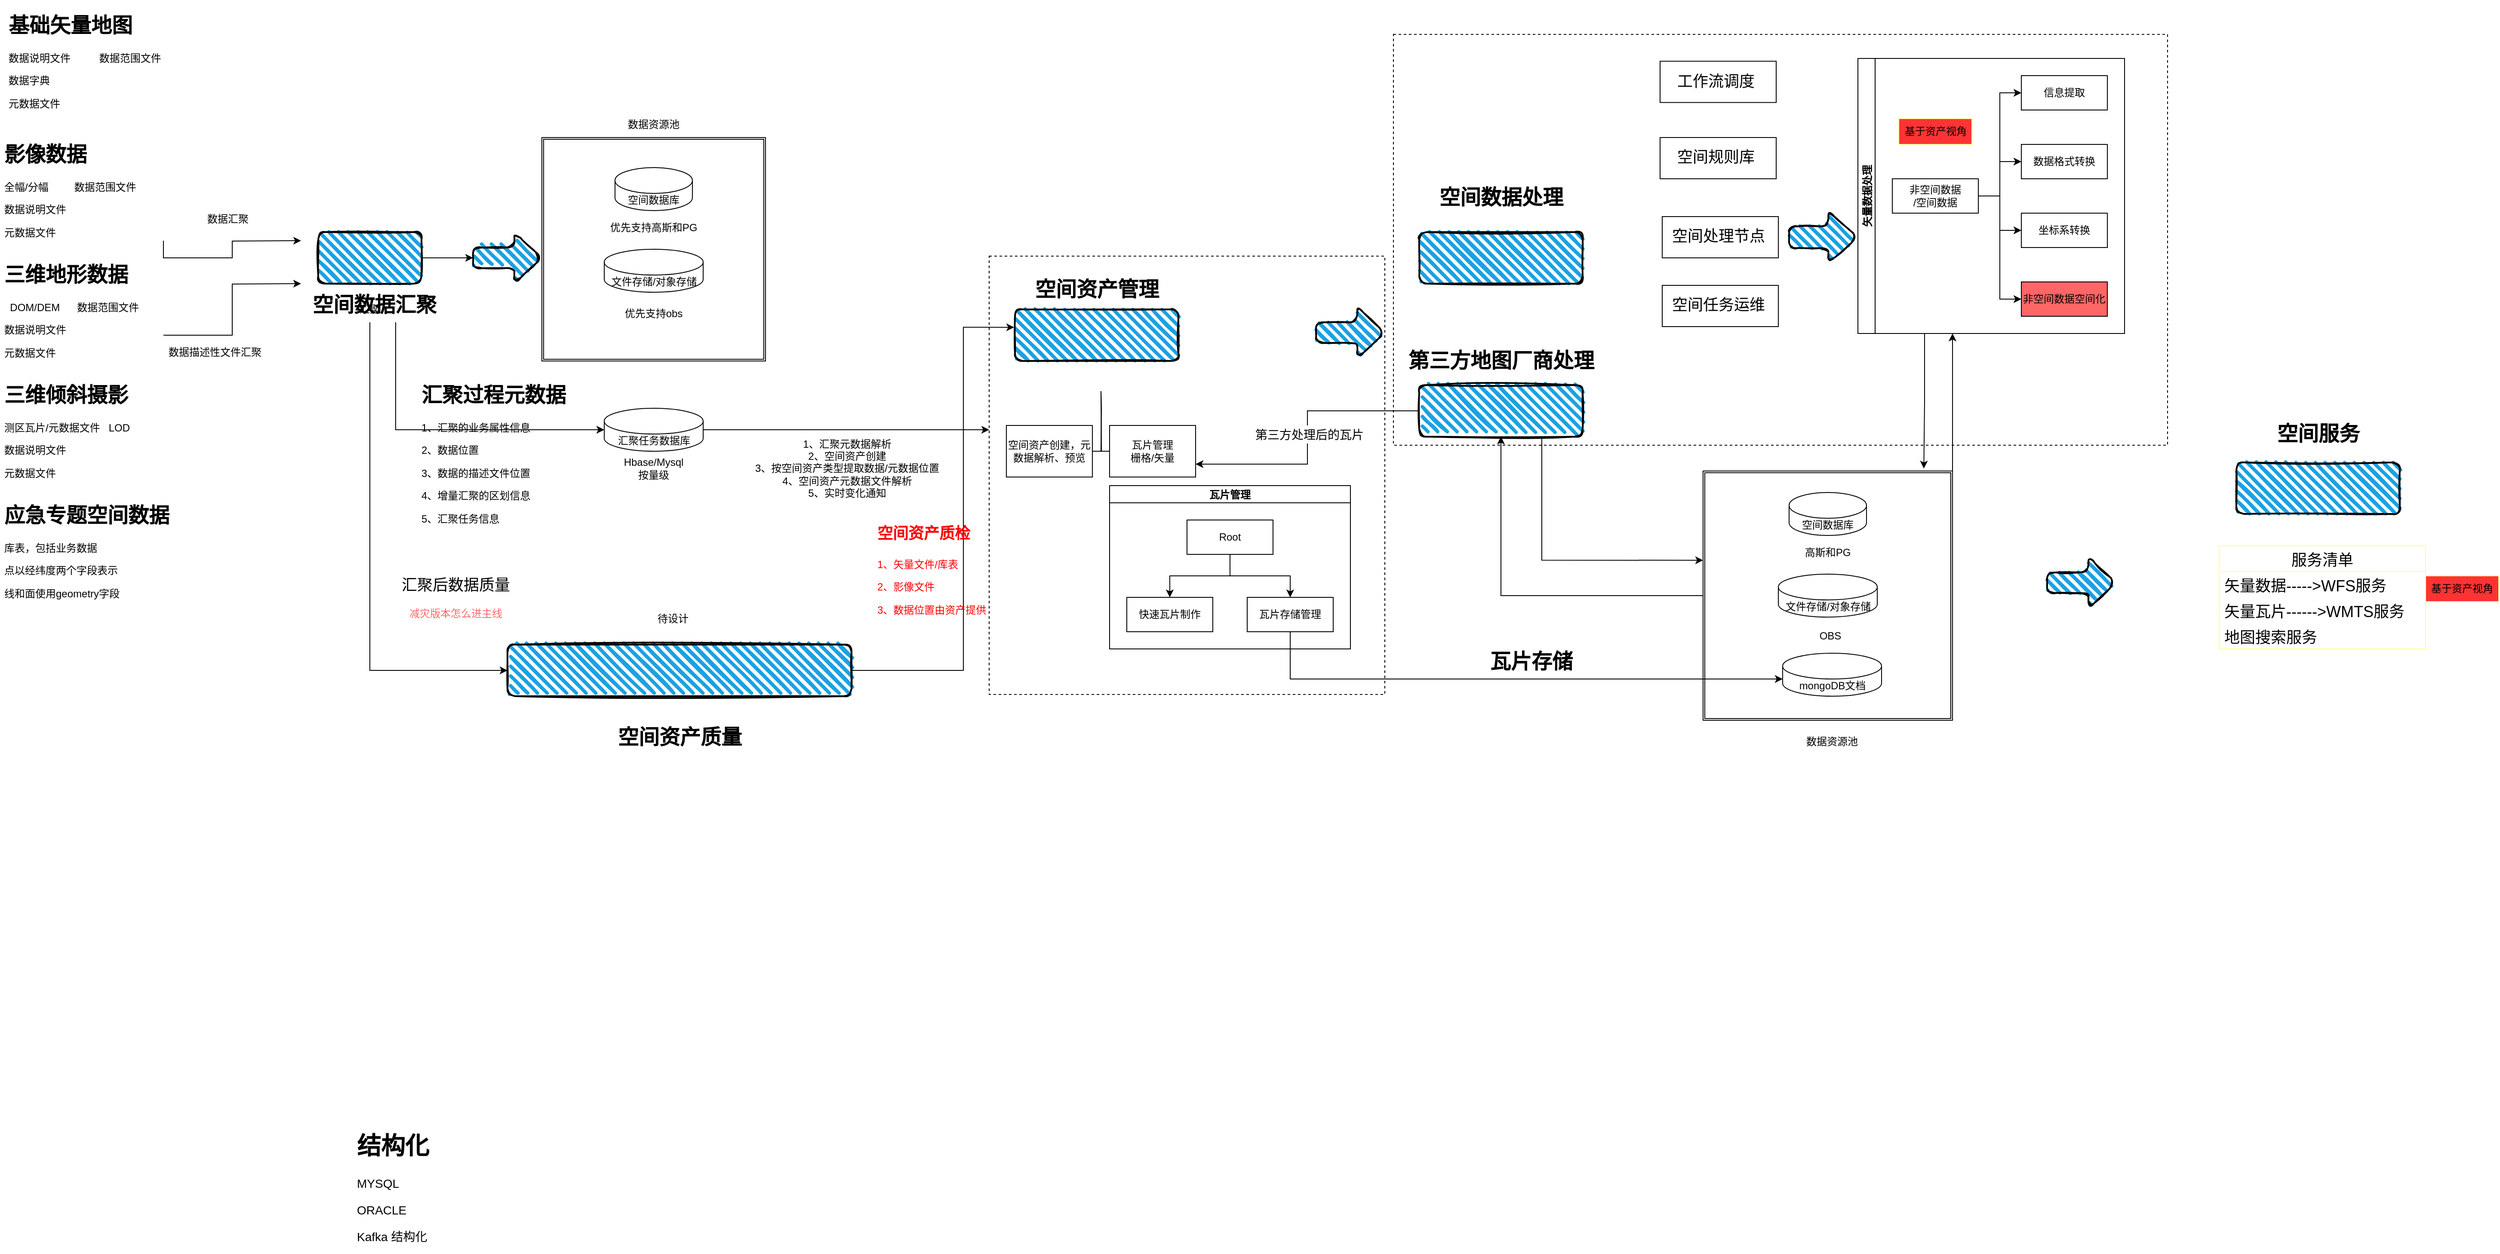 <mxfile version="17.4.3" type="github">
  <diagram name="Page-1" id="2a216829-ef6e-dabb-86c1-c78162f3ba2b">
    <mxGraphModel dx="1783" dy="-130" grid="1" gridSize="10" guides="1" tooltips="1" connect="1" arrows="1" fold="1" page="1" pageScale="1" pageWidth="850" pageHeight="1100" background="none" math="0" shadow="0">
      <root>
        <mxCell id="0" />
        <mxCell id="1" parent="0" />
        <mxCell id="PqrT7txZ_QQFGgLDtHlx-105" value="" style="verticalLabelPosition=bottom;verticalAlign=top;html=1;shape=mxgraph.basic.rect;fillColor2=none;strokeWidth=1;size=20;indent=5;dashed=1;fontSize=14;fontColor=#000000;fillColor=#FFFFFF;" vertex="1" parent="1">
          <mxGeometry x="1750" y="2092" width="900" height="478" as="geometry" />
        </mxCell>
        <mxCell id="PqrT7txZ_QQFGgLDtHlx-103" value="" style="verticalLabelPosition=bottom;verticalAlign=top;html=1;shape=mxgraph.basic.rect;fillColor2=none;strokeWidth=1;size=20;indent=5;fontSize=14;fontColor=#000000;fillColor=#FFFFFF;dashed=1;" vertex="1" parent="1">
          <mxGeometry x="1280" y="2350" width="460" height="510" as="geometry" />
        </mxCell>
        <mxCell id="PqrT7txZ_QQFGgLDtHlx-11" value="" style="shape=ext;double=1;whiteSpace=wrap;html=1;aspect=fixed;" vertex="1" parent="1">
          <mxGeometry x="760" y="2212" width="260" height="260" as="geometry" />
        </mxCell>
        <mxCell id="PqrT7txZ_QQFGgLDtHlx-2" value="空间数据库" style="shape=cylinder3;whiteSpace=wrap;html=1;boundedLbl=1;backgroundOutline=1;size=15;" vertex="1" parent="1">
          <mxGeometry x="845" y="2247" width="90" height="50" as="geometry" />
        </mxCell>
        <mxCell id="PqrT7txZ_QQFGgLDtHlx-3" value="&lt;h1&gt;基础矢量地图&lt;/h1&gt;&lt;p&gt;数据说明文件&amp;nbsp; &amp;nbsp; &amp;nbsp; &amp;nbsp; &amp;nbsp; 数据范围文件&lt;/p&gt;&lt;p&gt;数据字典&lt;/p&gt;&lt;p&gt;元数据文件&lt;/p&gt;&lt;p&gt;&lt;br&gt;&lt;/p&gt;" style="text;html=1;strokeColor=none;fillColor=none;spacing=5;spacingTop=-20;whiteSpace=wrap;overflow=hidden;rounded=0;" vertex="1" parent="1">
          <mxGeometry x="135" y="2062" width="190" height="120" as="geometry" />
        </mxCell>
        <mxCell id="PqrT7txZ_QQFGgLDtHlx-18" style="edgeStyle=orthogonalEdgeStyle;rounded=0;orthogonalLoop=1;jettySize=auto;html=1;exitX=1;exitY=1;exitDx=0;exitDy=0;" edge="1" parent="1" source="PqrT7txZ_QQFGgLDtHlx-4">
          <mxGeometry relative="1" as="geometry">
            <mxPoint x="480" y="2332" as="targetPoint" />
          </mxGeometry>
        </mxCell>
        <mxCell id="PqrT7txZ_QQFGgLDtHlx-4" value="&lt;h1&gt;影像数据&lt;/h1&gt;&lt;p&gt;全幅/分幅&amp;nbsp; &amp;nbsp; &amp;nbsp; &amp;nbsp; &amp;nbsp;数据范围文件&lt;/p&gt;&lt;p&gt;数据说明文件&lt;/p&gt;&lt;p&gt;元数据文件&lt;/p&gt;&lt;p&gt;&lt;br&gt;&lt;/p&gt;" style="text;html=1;strokeColor=none;fillColor=none;spacing=5;spacingTop=-20;whiteSpace=wrap;overflow=hidden;rounded=0;" vertex="1" parent="1">
          <mxGeometry x="130" y="2212" width="190" height="120" as="geometry" />
        </mxCell>
        <mxCell id="PqrT7txZ_QQFGgLDtHlx-19" style="edgeStyle=orthogonalEdgeStyle;rounded=0;orthogonalLoop=1;jettySize=auto;html=1;exitX=1;exitY=0.75;exitDx=0;exitDy=0;" edge="1" parent="1" source="PqrT7txZ_QQFGgLDtHlx-5">
          <mxGeometry relative="1" as="geometry">
            <mxPoint x="480" y="2382" as="targetPoint" />
          </mxGeometry>
        </mxCell>
        <mxCell id="PqrT7txZ_QQFGgLDtHlx-5" value="&lt;h1&gt;三维地形数据&lt;/h1&gt;&lt;p&gt;&amp;nbsp; DOM/DEM&amp;nbsp; &amp;nbsp; &amp;nbsp; 数据范围文件&lt;/p&gt;&lt;p&gt;数据说明文件&lt;/p&gt;&lt;p&gt;元数据文件&lt;/p&gt;&lt;p&gt;&lt;br&gt;&lt;/p&gt;" style="text;html=1;strokeColor=none;fillColor=none;spacing=5;spacingTop=-20;whiteSpace=wrap;overflow=hidden;rounded=0;" vertex="1" parent="1">
          <mxGeometry x="130" y="2352" width="190" height="120" as="geometry" />
        </mxCell>
        <mxCell id="PqrT7txZ_QQFGgLDtHlx-6" value="&lt;h1&gt;三维倾斜摄影&lt;/h1&gt;&lt;p&gt;测区瓦片/元数据文件&amp;nbsp; &amp;nbsp;LOD&lt;/p&gt;&lt;p&gt;数据说明文件&lt;/p&gt;&lt;p&gt;元数据文件&lt;/p&gt;&lt;p&gt;&lt;br&gt;&lt;/p&gt;" style="text;html=1;strokeColor=none;fillColor=none;spacing=5;spacingTop=-20;whiteSpace=wrap;overflow=hidden;rounded=0;" vertex="1" parent="1">
          <mxGeometry x="130" y="2492" width="190" height="120" as="geometry" />
        </mxCell>
        <mxCell id="PqrT7txZ_QQFGgLDtHlx-7" value="&lt;h1&gt;应急专题空间数据&lt;/h1&gt;&lt;p&gt;库表，包括业务数据&lt;/p&gt;&lt;p&gt;点以经纬度两个字段表示&lt;/p&gt;&lt;p&gt;线和面使用geometry字段&lt;/p&gt;&lt;p&gt;&lt;br&gt;&lt;/p&gt;&lt;p&gt;&lt;br&gt;&lt;/p&gt;" style="text;html=1;strokeColor=none;fillColor=none;spacing=5;spacingTop=-20;whiteSpace=wrap;overflow=hidden;rounded=0;" vertex="1" parent="1">
          <mxGeometry x="130" y="2632" width="240" height="120" as="geometry" />
        </mxCell>
        <mxCell id="PqrT7txZ_QQFGgLDtHlx-15" value="" style="edgeStyle=orthogonalEdgeStyle;rounded=0;orthogonalLoop=1;jettySize=auto;html=1;" edge="1" parent="1" source="PqrT7txZ_QQFGgLDtHlx-8" target="PqrT7txZ_QQFGgLDtHlx-14">
          <mxGeometry relative="1" as="geometry" />
        </mxCell>
        <mxCell id="PqrT7txZ_QQFGgLDtHlx-8" value="" style="rounded=1;whiteSpace=wrap;html=1;strokeWidth=2;fillWeight=4;hachureGap=8;hachureAngle=45;fillColor=#1ba1e2;sketch=1;" vertex="1" parent="1">
          <mxGeometry x="500" y="2322" width="120" height="60" as="geometry" />
        </mxCell>
        <mxCell id="PqrT7txZ_QQFGgLDtHlx-20" style="edgeStyle=orthogonalEdgeStyle;rounded=0;orthogonalLoop=1;jettySize=auto;html=1;exitX=0.75;exitY=1;exitDx=0;exitDy=0;entryX=0;entryY=0.5;entryDx=0;entryDy=0;entryPerimeter=0;" edge="1" parent="1" source="PqrT7txZ_QQFGgLDtHlx-9" target="PqrT7txZ_QQFGgLDtHlx-17">
          <mxGeometry relative="1" as="geometry">
            <mxPoint x="770" y="2622" as="targetPoint" />
          </mxGeometry>
        </mxCell>
        <mxCell id="PqrT7txZ_QQFGgLDtHlx-35" style="edgeStyle=orthogonalEdgeStyle;rounded=0;orthogonalLoop=1;jettySize=auto;html=1;exitX=0.5;exitY=1;exitDx=0;exitDy=0;entryX=0;entryY=0.5;entryDx=0;entryDy=0;" edge="1" parent="1" source="PqrT7txZ_QQFGgLDtHlx-9" target="PqrT7txZ_QQFGgLDtHlx-33">
          <mxGeometry relative="1" as="geometry" />
        </mxCell>
        <mxCell id="PqrT7txZ_QQFGgLDtHlx-9" value="汇聚" style="text;html=1;strokeColor=none;fillColor=none;align=center;verticalAlign=middle;whiteSpace=wrap;rounded=0;" vertex="1" parent="1">
          <mxGeometry x="500" y="2397" width="120" height="30" as="geometry" />
        </mxCell>
        <mxCell id="PqrT7txZ_QQFGgLDtHlx-12" value="文件存储/对象存储" style="shape=cylinder3;whiteSpace=wrap;html=1;boundedLbl=1;backgroundOutline=1;size=15;" vertex="1" parent="1">
          <mxGeometry x="832.5" y="2342" width="115" height="50" as="geometry" />
        </mxCell>
        <mxCell id="PqrT7txZ_QQFGgLDtHlx-13" value="数据资源池" style="text;html=1;strokeColor=none;fillColor=none;align=center;verticalAlign=middle;whiteSpace=wrap;rounded=0;" vertex="1" parent="1">
          <mxGeometry x="850" y="2182" width="80" height="30" as="geometry" />
        </mxCell>
        <mxCell id="PqrT7txZ_QQFGgLDtHlx-14" value="" style="shape=singleArrow;whiteSpace=wrap;html=1;arrowWidth=0.4;arrowSize=0.4;fillColor=#1ba1e2;rounded=1;strokeWidth=2;fillWeight=4;hachureGap=8;hachureAngle=45;sketch=1;" vertex="1" parent="1">
          <mxGeometry x="680" y="2322" width="80" height="60" as="geometry" />
        </mxCell>
        <mxCell id="PqrT7txZ_QQFGgLDtHlx-45" style="edgeStyle=orthogonalEdgeStyle;rounded=0;orthogonalLoop=1;jettySize=auto;html=1;exitX=1;exitY=0.5;exitDx=0;exitDy=0;exitPerimeter=0;" edge="1" parent="1" source="PqrT7txZ_QQFGgLDtHlx-17">
          <mxGeometry relative="1" as="geometry">
            <mxPoint x="1280" y="2552" as="targetPoint" />
          </mxGeometry>
        </mxCell>
        <mxCell id="PqrT7txZ_QQFGgLDtHlx-17" value="汇聚任务数据库" style="shape=cylinder3;whiteSpace=wrap;html=1;boundedLbl=1;backgroundOutline=1;size=15;" vertex="1" parent="1">
          <mxGeometry x="832.5" y="2527" width="115" height="50" as="geometry" />
        </mxCell>
        <mxCell id="PqrT7txZ_QQFGgLDtHlx-21" value="数据汇聚" style="text;html=1;strokeColor=none;fillColor=none;align=center;verticalAlign=middle;whiteSpace=wrap;rounded=0;" vertex="1" parent="1">
          <mxGeometry x="365" y="2292" width="60" height="30" as="geometry" />
        </mxCell>
        <mxCell id="PqrT7txZ_QQFGgLDtHlx-22" value="数据描述性文件汇聚" style="text;html=1;strokeColor=none;fillColor=none;align=center;verticalAlign=middle;whiteSpace=wrap;rounded=0;" vertex="1" parent="1">
          <mxGeometry x="320" y="2452" width="120" height="20" as="geometry" />
        </mxCell>
        <mxCell id="PqrT7txZ_QQFGgLDtHlx-23" value="&lt;h1&gt;汇聚过程元数据&lt;/h1&gt;&lt;p&gt;1、汇聚的业务属性信息&lt;/p&gt;&lt;p&gt;2、数据位置&lt;/p&gt;&lt;p&gt;3、数据的描述文件位置&lt;/p&gt;&lt;p&gt;4、增量汇聚的区划信息&lt;/p&gt;&lt;p&gt;5、汇聚任务信息&lt;/p&gt;" style="text;html=1;strokeColor=none;fillColor=none;spacing=5;spacingTop=-20;whiteSpace=wrap;overflow=hidden;rounded=0;" vertex="1" parent="1">
          <mxGeometry x="615" y="2492" width="185" height="170" as="geometry" />
        </mxCell>
        <mxCell id="PqrT7txZ_QQFGgLDtHlx-24" value="Hbase/Mysql&lt;br&gt;按量级" style="text;html=1;strokeColor=none;fillColor=none;align=center;verticalAlign=middle;whiteSpace=wrap;rounded=0;" vertex="1" parent="1">
          <mxGeometry x="850" y="2577" width="80" height="40" as="geometry" />
        </mxCell>
        <mxCell id="PqrT7txZ_QQFGgLDtHlx-25" value="优先支持高斯和PG" style="text;html=1;strokeColor=none;fillColor=none;align=center;verticalAlign=middle;whiteSpace=wrap;rounded=0;" vertex="1" parent="1">
          <mxGeometry x="830" y="2302" width="120" height="30" as="geometry" />
        </mxCell>
        <mxCell id="PqrT7txZ_QQFGgLDtHlx-26" value="优先支持obs" style="text;html=1;strokeColor=none;fillColor=none;align=center;verticalAlign=middle;whiteSpace=wrap;rounded=0;" vertex="1" parent="1">
          <mxGeometry x="850" y="2402" width="80" height="30" as="geometry" />
        </mxCell>
        <mxCell id="PqrT7txZ_QQFGgLDtHlx-91" style="edgeStyle=orthogonalEdgeStyle;rounded=0;orthogonalLoop=1;jettySize=auto;html=1;exitX=0.25;exitY=1;exitDx=0;exitDy=0;entryX=0.885;entryY=-0.01;entryDx=0;entryDy=0;entryPerimeter=0;fontSize=18;fontColor=#FF6666;" edge="1" parent="1" source="PqrT7txZ_QQFGgLDtHlx-27" target="PqrT7txZ_QQFGgLDtHlx-53">
          <mxGeometry relative="1" as="geometry" />
        </mxCell>
        <mxCell id="PqrT7txZ_QQFGgLDtHlx-27" value="矢量数据处理" style="swimlane;startSize=20;horizontal=0;childLayout=treeLayout;horizontalTree=1;resizable=0;containerType=tree;" vertex="1" parent="1">
          <mxGeometry x="2290" y="2120" width="310" height="320" as="geometry" />
        </mxCell>
        <mxCell id="PqrT7txZ_QQFGgLDtHlx-28" value="非空间数据&lt;br&gt;/空间数据" style="whiteSpace=wrap;html=1;" vertex="1" parent="PqrT7txZ_QQFGgLDtHlx-27">
          <mxGeometry x="40" y="140" width="100" height="40" as="geometry" />
        </mxCell>
        <mxCell id="PqrT7txZ_QQFGgLDtHlx-29" value="信息提取" style="whiteSpace=wrap;html=1;" vertex="1" parent="PqrT7txZ_QQFGgLDtHlx-27">
          <mxGeometry x="190" y="20" width="100" height="40" as="geometry" />
        </mxCell>
        <mxCell id="PqrT7txZ_QQFGgLDtHlx-30" value="" style="edgeStyle=elbowEdgeStyle;elbow=horizontal;html=1;rounded=0;" edge="1" parent="PqrT7txZ_QQFGgLDtHlx-27" source="PqrT7txZ_QQFGgLDtHlx-28" target="PqrT7txZ_QQFGgLDtHlx-29">
          <mxGeometry relative="1" as="geometry" />
        </mxCell>
        <mxCell id="PqrT7txZ_QQFGgLDtHlx-31" value="数据格式转换" style="whiteSpace=wrap;html=1;" vertex="1" parent="PqrT7txZ_QQFGgLDtHlx-27">
          <mxGeometry x="190" y="100" width="100" height="40" as="geometry" />
        </mxCell>
        <mxCell id="PqrT7txZ_QQFGgLDtHlx-32" value="" style="edgeStyle=elbowEdgeStyle;elbow=horizontal;html=1;rounded=0;" edge="1" parent="PqrT7txZ_QQFGgLDtHlx-27" source="PqrT7txZ_QQFGgLDtHlx-28" target="PqrT7txZ_QQFGgLDtHlx-31">
          <mxGeometry relative="1" as="geometry" />
        </mxCell>
        <mxCell id="PqrT7txZ_QQFGgLDtHlx-61" value="" style="edgeStyle=elbowEdgeStyle;elbow=horizontal;html=1;rounded=0;" edge="1" target="PqrT7txZ_QQFGgLDtHlx-62" source="PqrT7txZ_QQFGgLDtHlx-28" parent="PqrT7txZ_QQFGgLDtHlx-27">
          <mxGeometry relative="1" as="geometry">
            <mxPoint x="2050" y="2302" as="sourcePoint" />
          </mxGeometry>
        </mxCell>
        <mxCell id="PqrT7txZ_QQFGgLDtHlx-62" value="非空间数据空间化" style="whiteSpace=wrap;html=1;fillColor=#FF6666;" vertex="1" parent="PqrT7txZ_QQFGgLDtHlx-27">
          <mxGeometry x="190" y="260" width="100" height="40" as="geometry" />
        </mxCell>
        <mxCell id="PqrT7txZ_QQFGgLDtHlx-63" value="" style="edgeStyle=elbowEdgeStyle;elbow=horizontal;html=1;rounded=0;" edge="1" target="PqrT7txZ_QQFGgLDtHlx-64" source="PqrT7txZ_QQFGgLDtHlx-28" parent="PqrT7txZ_QQFGgLDtHlx-27">
          <mxGeometry relative="1" as="geometry">
            <mxPoint x="2050" y="2382" as="sourcePoint" />
          </mxGeometry>
        </mxCell>
        <mxCell id="PqrT7txZ_QQFGgLDtHlx-64" value="坐标系转换" style="whiteSpace=wrap;html=1;" vertex="1" parent="PqrT7txZ_QQFGgLDtHlx-27">
          <mxGeometry x="190" y="180" width="100" height="40" as="geometry" />
        </mxCell>
        <mxCell id="PqrT7txZ_QQFGgLDtHlx-70" value="基于资产视角" style="text;html=1;strokeColor=#FFFF99;fillColor=#FF3333;align=center;verticalAlign=middle;whiteSpace=wrap;rounded=0;" vertex="1" parent="PqrT7txZ_QQFGgLDtHlx-27">
          <mxGeometry x="47.5" y="70" width="85" height="30" as="geometry" />
        </mxCell>
        <mxCell id="PqrT7txZ_QQFGgLDtHlx-71" style="edgeStyle=orthogonalEdgeStyle;rounded=0;orthogonalLoop=1;jettySize=auto;html=1;entryX=-0.005;entryY=0.347;entryDx=0;entryDy=0;entryPerimeter=0;" edge="1" parent="1" source="PqrT7txZ_QQFGgLDtHlx-33" target="PqrT7txZ_QQFGgLDtHlx-39">
          <mxGeometry relative="1" as="geometry">
            <mxPoint x="1260" y="2600" as="targetPoint" />
            <Array as="points">
              <mxPoint x="1250" y="2832" />
              <mxPoint x="1250" y="2433" />
            </Array>
          </mxGeometry>
        </mxCell>
        <mxCell id="PqrT7txZ_QQFGgLDtHlx-33" value="" style="rounded=1;whiteSpace=wrap;html=1;strokeWidth=2;fillWeight=4;hachureGap=8;hachureAngle=45;fillColor=#1ba1e2;sketch=1;" vertex="1" parent="1">
          <mxGeometry x="720" y="2802" width="400" height="60" as="geometry" />
        </mxCell>
        <mxCell id="PqrT7txZ_QQFGgLDtHlx-34" value="待设计" style="text;html=1;strokeColor=none;fillColor=none;align=center;verticalAlign=middle;whiteSpace=wrap;rounded=0;" vertex="1" parent="1">
          <mxGeometry x="855" y="2752" width="115" height="40" as="geometry" />
        </mxCell>
        <mxCell id="PqrT7txZ_QQFGgLDtHlx-36" value="&lt;font style=&quot;font-size: 18px&quot;&gt;汇聚后数据质量&lt;/font&gt;&lt;br&gt;&lt;br&gt;&lt;font color=&quot;#ff6666&quot;&gt;减灾版本怎么进主线&lt;/font&gt;" style="text;html=1;strokeColor=none;fillColor=none;align=center;verticalAlign=middle;whiteSpace=wrap;rounded=0;" vertex="1" parent="1">
          <mxGeometry x="580" y="2735" width="160" height="25" as="geometry" />
        </mxCell>
        <mxCell id="PqrT7txZ_QQFGgLDtHlx-37" value="空间资产质量" style="text;strokeColor=none;fillColor=none;html=1;fontSize=24;fontStyle=1;verticalAlign=middle;align=center;" vertex="1" parent="1">
          <mxGeometry x="870" y="2890" width="100" height="40" as="geometry" />
        </mxCell>
        <mxCell id="PqrT7txZ_QQFGgLDtHlx-38" value="空间数据汇聚" style="text;strokeColor=none;fillColor=none;html=1;fontSize=24;fontStyle=1;verticalAlign=middle;align=center;" vertex="1" parent="1">
          <mxGeometry x="515" y="2387" width="100" height="40" as="geometry" />
        </mxCell>
        <mxCell id="PqrT7txZ_QQFGgLDtHlx-39" value="" style="rounded=1;whiteSpace=wrap;html=1;strokeWidth=2;fillWeight=4;hachureGap=8;hachureAngle=45;fillColor=#1ba1e2;sketch=1;" vertex="1" parent="1">
          <mxGeometry x="1310" y="2412" width="190" height="60" as="geometry" />
        </mxCell>
        <mxCell id="PqrT7txZ_QQFGgLDtHlx-40" value="空间资产管理" style="text;strokeColor=none;fillColor=none;html=1;fontSize=24;fontStyle=1;verticalAlign=middle;align=center;" vertex="1" parent="1">
          <mxGeometry x="1355" y="2369" width="100" height="40" as="geometry" />
        </mxCell>
        <mxCell id="PqrT7txZ_QQFGgLDtHlx-41" value="" style="edgeStyle=orthogonalEdgeStyle;startArrow=none;endArrow=none;rounded=0;targetPortConstraint=eastwest;sourcePortConstraint=northsouth;" edge="1" target="PqrT7txZ_QQFGgLDtHlx-43" parent="1">
          <mxGeometry relative="1" as="geometry">
            <mxPoint x="1410" y="2507" as="sourcePoint" />
          </mxGeometry>
        </mxCell>
        <mxCell id="PqrT7txZ_QQFGgLDtHlx-42" value="" style="edgeStyle=orthogonalEdgeStyle;startArrow=none;endArrow=none;rounded=0;targetPortConstraint=eastwest;sourcePortConstraint=northsouth;" edge="1" target="PqrT7txZ_QQFGgLDtHlx-44" parent="1">
          <mxGeometry relative="1" as="geometry">
            <mxPoint x="1410" y="2507" as="sourcePoint" />
          </mxGeometry>
        </mxCell>
        <mxCell id="PqrT7txZ_QQFGgLDtHlx-43" value="空间资产创建，元数据解析、预览" style="whiteSpace=wrap;html=1;align=center;verticalAlign=middle;treeFolding=1;treeMoving=1;" vertex="1" parent="1">
          <mxGeometry x="1300" y="2547" width="100" height="60" as="geometry" />
        </mxCell>
        <mxCell id="PqrT7txZ_QQFGgLDtHlx-44" value="瓦片管理&lt;br&gt;栅格/矢量" style="whiteSpace=wrap;html=1;align=center;verticalAlign=middle;treeFolding=1;treeMoving=1;" vertex="1" parent="1">
          <mxGeometry x="1420" y="2547" width="100" height="60" as="geometry" />
        </mxCell>
        <mxCell id="PqrT7txZ_QQFGgLDtHlx-46" value="1、汇聚元数据解析&lt;br&gt;2、空间资产创建&lt;br&gt;3、按空间资产类型提取数据/元数据位置&lt;br&gt;4、空间资产元数据文件解析&lt;br&gt;5、实时变化通知" style="text;html=1;strokeColor=none;fillColor=none;align=center;verticalAlign=middle;whiteSpace=wrap;rounded=0;" vertex="1" parent="1">
          <mxGeometry x="980" y="2553.5" width="270" height="86.5" as="geometry" />
        </mxCell>
        <mxCell id="PqrT7txZ_QQFGgLDtHlx-47" value="瓦片管理" style="swimlane;startSize=20;horizontal=1;childLayout=treeLayout;horizontalTree=0;resizable=0;containerType=tree;" vertex="1" parent="1">
          <mxGeometry x="1420" y="2617" width="280" height="190" as="geometry" />
        </mxCell>
        <mxCell id="PqrT7txZ_QQFGgLDtHlx-48" value="Root" style="whiteSpace=wrap;html=1;" vertex="1" parent="PqrT7txZ_QQFGgLDtHlx-47">
          <mxGeometry x="90" y="40" width="100" height="40" as="geometry" />
        </mxCell>
        <mxCell id="PqrT7txZ_QQFGgLDtHlx-49" value="快速瓦片制作" style="whiteSpace=wrap;html=1;" vertex="1" parent="PqrT7txZ_QQFGgLDtHlx-47">
          <mxGeometry x="20" y="130" width="100" height="40" as="geometry" />
        </mxCell>
        <mxCell id="PqrT7txZ_QQFGgLDtHlx-50" value="" style="edgeStyle=elbowEdgeStyle;elbow=vertical;html=1;rounded=0;" edge="1" parent="PqrT7txZ_QQFGgLDtHlx-47" source="PqrT7txZ_QQFGgLDtHlx-48" target="PqrT7txZ_QQFGgLDtHlx-49">
          <mxGeometry relative="1" as="geometry" />
        </mxCell>
        <mxCell id="PqrT7txZ_QQFGgLDtHlx-51" value="瓦片存储管理" style="whiteSpace=wrap;html=1;" vertex="1" parent="PqrT7txZ_QQFGgLDtHlx-47">
          <mxGeometry x="160" y="130" width="100" height="40" as="geometry" />
        </mxCell>
        <mxCell id="PqrT7txZ_QQFGgLDtHlx-52" value="" style="edgeStyle=elbowEdgeStyle;elbow=vertical;html=1;rounded=0;" edge="1" parent="PqrT7txZ_QQFGgLDtHlx-47" source="PqrT7txZ_QQFGgLDtHlx-48" target="PqrT7txZ_QQFGgLDtHlx-51">
          <mxGeometry relative="1" as="geometry" />
        </mxCell>
        <mxCell id="PqrT7txZ_QQFGgLDtHlx-89" style="edgeStyle=orthogonalEdgeStyle;rounded=0;orthogonalLoop=1;jettySize=auto;html=1;entryX=0.5;entryY=1;entryDx=0;entryDy=0;fontSize=18;" edge="1" parent="1" source="PqrT7txZ_QQFGgLDtHlx-53" target="PqrT7txZ_QQFGgLDtHlx-86">
          <mxGeometry relative="1" as="geometry" />
        </mxCell>
        <mxCell id="PqrT7txZ_QQFGgLDtHlx-92" style="edgeStyle=orthogonalEdgeStyle;rounded=0;orthogonalLoop=1;jettySize=auto;html=1;exitX=1;exitY=0;exitDx=0;exitDy=0;fontSize=18;fontColor=#FF6666;" edge="1" parent="1" source="PqrT7txZ_QQFGgLDtHlx-53">
          <mxGeometry relative="1" as="geometry">
            <mxPoint x="2400.0" y="2440" as="targetPoint" />
          </mxGeometry>
        </mxCell>
        <mxCell id="PqrT7txZ_QQFGgLDtHlx-53" value="" style="shape=ext;double=1;whiteSpace=wrap;html=1;aspect=fixed;" vertex="1" parent="1">
          <mxGeometry x="2110" y="2600" width="290" height="290" as="geometry" />
        </mxCell>
        <mxCell id="PqrT7txZ_QQFGgLDtHlx-54" value="空间数据库" style="shape=cylinder3;whiteSpace=wrap;html=1;boundedLbl=1;backgroundOutline=1;size=15;" vertex="1" parent="1">
          <mxGeometry x="2210" y="2625" width="90" height="50" as="geometry" />
        </mxCell>
        <mxCell id="PqrT7txZ_QQFGgLDtHlx-55" value="文件存储/对象存储" style="shape=cylinder3;whiteSpace=wrap;html=1;boundedLbl=1;backgroundOutline=1;size=15;" vertex="1" parent="1">
          <mxGeometry x="2197.5" y="2720" width="115" height="50" as="geometry" />
        </mxCell>
        <mxCell id="PqrT7txZ_QQFGgLDtHlx-56" value="数据资源池" style="text;html=1;strokeColor=none;fillColor=none;align=center;verticalAlign=middle;whiteSpace=wrap;rounded=0;" vertex="1" parent="1">
          <mxGeometry x="2220" y="2900" width="80" height="30" as="geometry" />
        </mxCell>
        <mxCell id="PqrT7txZ_QQFGgLDtHlx-57" value="高斯和PG" style="text;html=1;strokeColor=none;fillColor=none;align=center;verticalAlign=middle;whiteSpace=wrap;rounded=0;" vertex="1" parent="1">
          <mxGeometry x="2195" y="2680" width="120" height="30" as="geometry" />
        </mxCell>
        <mxCell id="PqrT7txZ_QQFGgLDtHlx-65" value="mongoDB文档" style="shape=cylinder3;whiteSpace=wrap;html=1;boundedLbl=1;backgroundOutline=1;size=15;" vertex="1" parent="1">
          <mxGeometry x="2202.5" y="2812" width="115" height="50" as="geometry" />
        </mxCell>
        <mxCell id="PqrT7txZ_QQFGgLDtHlx-66" style="edgeStyle=orthogonalEdgeStyle;rounded=0;orthogonalLoop=1;jettySize=auto;html=1;exitX=0.5;exitY=1;exitDx=0;exitDy=0;entryX=0;entryY=0;entryDx=0;entryDy=30;entryPerimeter=0;" edge="1" parent="1" source="PqrT7txZ_QQFGgLDtHlx-51" target="PqrT7txZ_QQFGgLDtHlx-65">
          <mxGeometry relative="1" as="geometry" />
        </mxCell>
        <mxCell id="PqrT7txZ_QQFGgLDtHlx-67" value="瓦片存储" style="text;strokeColor=none;fillColor=none;html=1;fontSize=24;fontStyle=1;verticalAlign=middle;align=center;" vertex="1" parent="1">
          <mxGeometry x="1860" y="2802" width="100" height="40" as="geometry" />
        </mxCell>
        <mxCell id="PqrT7txZ_QQFGgLDtHlx-69" value="" style="shape=singleArrow;whiteSpace=wrap;html=1;arrowWidth=0.4;arrowSize=0.4;fillColor=#1ba1e2;rounded=1;strokeWidth=2;fillWeight=4;hachureGap=8;hachureAngle=45;sketch=1;" vertex="1" parent="1">
          <mxGeometry x="1660" y="2409" width="80" height="60" as="geometry" />
        </mxCell>
        <mxCell id="PqrT7txZ_QQFGgLDtHlx-73" value="&lt;h1&gt;&lt;font style=&quot;font-size: 18px&quot; color=&quot;#ff0000&quot;&gt;空间资产质检&lt;/font&gt;&lt;/h1&gt;&lt;p&gt;&lt;font color=&quot;#ff0000&quot;&gt;1、矢量文件/库表&lt;/font&gt;&lt;/p&gt;&lt;p&gt;&lt;font color=&quot;#ff0000&quot;&gt;2、影像文件&lt;/font&gt;&lt;/p&gt;&lt;p&gt;&lt;font color=&quot;#ff0000&quot;&gt;3、数据位置由资产提供&lt;/font&gt;&lt;/p&gt;&lt;p&gt;&lt;br&gt;&lt;/p&gt;" style="text;html=1;strokeColor=none;fillColor=none;spacing=5;spacingTop=-20;whiteSpace=wrap;overflow=hidden;rounded=0;" vertex="1" parent="1">
          <mxGeometry x="1145" y="2650.5" width="210" height="123" as="geometry" />
        </mxCell>
        <mxCell id="PqrT7txZ_QQFGgLDtHlx-74" value="" style="rounded=1;whiteSpace=wrap;html=1;strokeWidth=2;fillWeight=4;hachureGap=8;hachureAngle=45;fillColor=#1ba1e2;sketch=1;" vertex="1" parent="1">
          <mxGeometry x="1780" y="2322" width="190" height="60" as="geometry" />
        </mxCell>
        <mxCell id="PqrT7txZ_QQFGgLDtHlx-75" value="空间数据处理" style="text;strokeColor=none;fillColor=none;html=1;fontSize=24;fontStyle=1;verticalAlign=middle;align=center;" vertex="1" parent="1">
          <mxGeometry x="1825" y="2262" width="100" height="40" as="geometry" />
        </mxCell>
        <mxCell id="PqrT7txZ_QQFGgLDtHlx-77" value="" style="verticalLabelPosition=bottom;verticalAlign=top;html=1;shape=mxgraph.basic.rect;fillColor2=none;strokeWidth=1;size=20;indent=5;fontSize=18;fillColor=#FFFFFF;" vertex="1" parent="1">
          <mxGeometry x="2060" y="2123.25" width="135" height="48" as="geometry" />
        </mxCell>
        <mxCell id="PqrT7txZ_QQFGgLDtHlx-78" value="工作流调度" style="text;html=1;strokeColor=none;fillColor=none;align=center;verticalAlign=middle;whiteSpace=wrap;rounded=0;fontSize=18;" vertex="1" parent="1">
          <mxGeometry x="2070" y="2133" width="110" height="27" as="geometry" />
        </mxCell>
        <mxCell id="PqrT7txZ_QQFGgLDtHlx-79" value="" style="verticalLabelPosition=bottom;verticalAlign=top;html=1;shape=mxgraph.basic.rect;fillColor2=none;strokeWidth=1;size=20;indent=5;fontSize=18;fillColor=#FFFFFF;" vertex="1" parent="1">
          <mxGeometry x="2060" y="2212" width="135" height="48" as="geometry" />
        </mxCell>
        <mxCell id="PqrT7txZ_QQFGgLDtHlx-80" value="空间规则库" style="text;html=1;strokeColor=none;fillColor=none;align=center;verticalAlign=middle;whiteSpace=wrap;rounded=0;fontSize=18;" vertex="1" parent="1">
          <mxGeometry x="2070" y="2221.75" width="110" height="27" as="geometry" />
        </mxCell>
        <mxCell id="PqrT7txZ_QQFGgLDtHlx-81" value="" style="verticalLabelPosition=bottom;verticalAlign=top;html=1;shape=mxgraph.basic.rect;fillColor2=none;strokeWidth=1;size=20;indent=5;fontSize=18;fillColor=#FFFFFF;" vertex="1" parent="1">
          <mxGeometry x="2062.5" y="2304" width="135" height="48" as="geometry" />
        </mxCell>
        <mxCell id="PqrT7txZ_QQFGgLDtHlx-82" value="空间处理节点" style="text;html=1;strokeColor=none;fillColor=none;align=center;verticalAlign=middle;whiteSpace=wrap;rounded=0;fontSize=18;" vertex="1" parent="1">
          <mxGeometry x="2072.5" y="2313.75" width="110" height="27" as="geometry" />
        </mxCell>
        <mxCell id="PqrT7txZ_QQFGgLDtHlx-83" value="" style="verticalLabelPosition=bottom;verticalAlign=top;html=1;shape=mxgraph.basic.rect;fillColor2=none;strokeWidth=1;size=20;indent=5;fontSize=18;fillColor=#FFFFFF;" vertex="1" parent="1">
          <mxGeometry x="2062.5" y="2384" width="135" height="48" as="geometry" />
        </mxCell>
        <mxCell id="PqrT7txZ_QQFGgLDtHlx-84" value="空间任务运维" style="text;html=1;strokeColor=none;fillColor=none;align=center;verticalAlign=middle;whiteSpace=wrap;rounded=0;fontSize=18;" vertex="1" parent="1">
          <mxGeometry x="2072.5" y="2393.75" width="110" height="27" as="geometry" />
        </mxCell>
        <mxCell id="PqrT7txZ_QQFGgLDtHlx-85" value="" style="shape=singleArrow;whiteSpace=wrap;html=1;arrowWidth=0.422;arrowSize=0.429;fillColor=#1ba1e2;rounded=1;strokeWidth=2;fillWeight=4;hachureGap=8;hachureAngle=45;sketch=1;" vertex="1" parent="1">
          <mxGeometry x="2210" y="2298" width="80" height="60" as="geometry" />
        </mxCell>
        <mxCell id="PqrT7txZ_QQFGgLDtHlx-88" style="edgeStyle=orthogonalEdgeStyle;rounded=0;orthogonalLoop=1;jettySize=auto;html=1;entryX=0;entryY=0.358;entryDx=0;entryDy=0;entryPerimeter=0;fontSize=18;exitX=0.75;exitY=1;exitDx=0;exitDy=0;" edge="1" parent="1" source="PqrT7txZ_QQFGgLDtHlx-86" target="PqrT7txZ_QQFGgLDtHlx-53">
          <mxGeometry relative="1" as="geometry" />
        </mxCell>
        <mxCell id="PqrT7txZ_QQFGgLDtHlx-101" style="edgeStyle=orthogonalEdgeStyle;rounded=0;orthogonalLoop=1;jettySize=auto;html=1;entryX=1;entryY=0.75;entryDx=0;entryDy=0;fontSize=18;fontColor=#000000;" edge="1" parent="1" source="PqrT7txZ_QQFGgLDtHlx-86" target="PqrT7txZ_QQFGgLDtHlx-44">
          <mxGeometry relative="1" as="geometry" />
        </mxCell>
        <mxCell id="PqrT7txZ_QQFGgLDtHlx-102" value="&lt;font style=&quot;font-size: 14px&quot;&gt;第三方处理后的瓦片&lt;/font&gt;" style="edgeLabel;html=1;align=center;verticalAlign=middle;resizable=0;points=[];fontSize=18;fontColor=#000000;" vertex="1" connectable="0" parent="PqrT7txZ_QQFGgLDtHlx-101">
          <mxGeometry x="-0.029" y="2" relative="1" as="geometry">
            <mxPoint as="offset" />
          </mxGeometry>
        </mxCell>
        <mxCell id="PqrT7txZ_QQFGgLDtHlx-86" value="" style="rounded=1;whiteSpace=wrap;html=1;strokeWidth=2;fillWeight=4;hachureGap=8;hachureAngle=45;fillColor=#1ba1e2;sketch=1;" vertex="1" parent="1">
          <mxGeometry x="1780" y="2500" width="190" height="60" as="geometry" />
        </mxCell>
        <mxCell id="PqrT7txZ_QQFGgLDtHlx-87" value="第三方地图厂商处理" style="text;strokeColor=none;fillColor=none;html=1;fontSize=24;fontStyle=1;verticalAlign=middle;align=center;" vertex="1" parent="1">
          <mxGeometry x="1825" y="2452" width="100" height="40" as="geometry" />
        </mxCell>
        <mxCell id="PqrT7txZ_QQFGgLDtHlx-90" value="OBS" style="text;html=1;strokeColor=none;fillColor=none;align=center;verticalAlign=middle;whiteSpace=wrap;rounded=0;" vertex="1" parent="1">
          <mxGeometry x="2197.5" y="2777" width="120" height="30" as="geometry" />
        </mxCell>
        <mxCell id="PqrT7txZ_QQFGgLDtHlx-93" value="" style="shape=singleArrow;whiteSpace=wrap;html=1;arrowWidth=0.4;arrowSize=0.4;fillColor=#1ba1e2;rounded=1;strokeWidth=2;fillWeight=4;hachureGap=8;hachureAngle=45;sketch=1;" vertex="1" parent="1">
          <mxGeometry x="2510" y="2700" width="80" height="60" as="geometry" />
        </mxCell>
        <mxCell id="PqrT7txZ_QQFGgLDtHlx-94" value="" style="rounded=1;whiteSpace=wrap;html=1;strokeWidth=2;fillWeight=4;hachureGap=8;hachureAngle=45;fillColor=#1ba1e2;sketch=1;" vertex="1" parent="1">
          <mxGeometry x="2730" y="2590" width="190" height="60" as="geometry" />
        </mxCell>
        <mxCell id="PqrT7txZ_QQFGgLDtHlx-96" value="&lt;font color=&quot;#000000&quot;&gt;空间服务&lt;/font&gt;" style="text;strokeColor=none;fillColor=none;html=1;fontSize=24;fontStyle=1;verticalAlign=middle;align=center;fontColor=#FF6666;" vertex="1" parent="1">
          <mxGeometry x="2775" y="2537" width="100" height="40" as="geometry" />
        </mxCell>
        <mxCell id="PqrT7txZ_QQFGgLDtHlx-97" value="服务清单" style="swimlane;fontStyle=0;childLayout=stackLayout;horizontal=1;startSize=30;horizontalStack=0;resizeParent=1;resizeParentMax=0;resizeLast=0;collapsible=1;marginBottom=0;fontSize=18;fontColor=#000000;strokeColor=#FFFF99;fillColor=#FFFFFF;" vertex="1" parent="1">
          <mxGeometry x="2710" y="2687" width="240" height="120" as="geometry" />
        </mxCell>
        <mxCell id="PqrT7txZ_QQFGgLDtHlx-98" value="矢量数据-----&gt;WFS服务" style="text;strokeColor=none;fillColor=none;align=left;verticalAlign=middle;spacingLeft=4;spacingRight=4;overflow=hidden;points=[[0,0.5],[1,0.5]];portConstraint=eastwest;rotatable=0;fontSize=18;fontColor=#000000;" vertex="1" parent="PqrT7txZ_QQFGgLDtHlx-97">
          <mxGeometry y="30" width="240" height="30" as="geometry" />
        </mxCell>
        <mxCell id="PqrT7txZ_QQFGgLDtHlx-99" value="矢量瓦片------&gt;WMTS服务" style="text;strokeColor=none;fillColor=none;align=left;verticalAlign=middle;spacingLeft=4;spacingRight=4;overflow=hidden;points=[[0,0.5],[1,0.5]];portConstraint=eastwest;rotatable=0;fontSize=18;fontColor=#000000;" vertex="1" parent="PqrT7txZ_QQFGgLDtHlx-97">
          <mxGeometry y="60" width="240" height="30" as="geometry" />
        </mxCell>
        <mxCell id="PqrT7txZ_QQFGgLDtHlx-100" value="地图搜索服务" style="text;strokeColor=none;fillColor=none;align=left;verticalAlign=middle;spacingLeft=4;spacingRight=4;overflow=hidden;points=[[0,0.5],[1,0.5]];portConstraint=eastwest;rotatable=0;fontSize=18;fontColor=#000000;" vertex="1" parent="PqrT7txZ_QQFGgLDtHlx-97">
          <mxGeometry y="90" width="240" height="30" as="geometry" />
        </mxCell>
        <mxCell id="PqrT7txZ_QQFGgLDtHlx-106" value="基于资产视角" style="text;html=1;strokeColor=#FFFF99;fillColor=#FF3333;align=center;verticalAlign=middle;whiteSpace=wrap;rounded=0;" vertex="1" parent="1">
          <mxGeometry x="2950" y="2722" width="85" height="30" as="geometry" />
        </mxCell>
        <mxCell id="PqrT7txZ_QQFGgLDtHlx-116" value="&lt;h1&gt;结构化&lt;/h1&gt;&lt;p&gt;MYSQL&lt;/p&gt;&lt;p&gt;ORACLE&lt;/p&gt;&lt;p&gt;Kafka 结构化&lt;/p&gt;" style="text;html=1;strokeColor=none;fillColor=none;spacing=5;spacingTop=-20;whiteSpace=wrap;overflow=hidden;rounded=0;dashed=1;fontSize=14;fontColor=#000000;" vertex="1" parent="1">
          <mxGeometry x="540" y="3360" width="190" height="150" as="geometry" />
        </mxCell>
      </root>
    </mxGraphModel>
  </diagram>
</mxfile>
